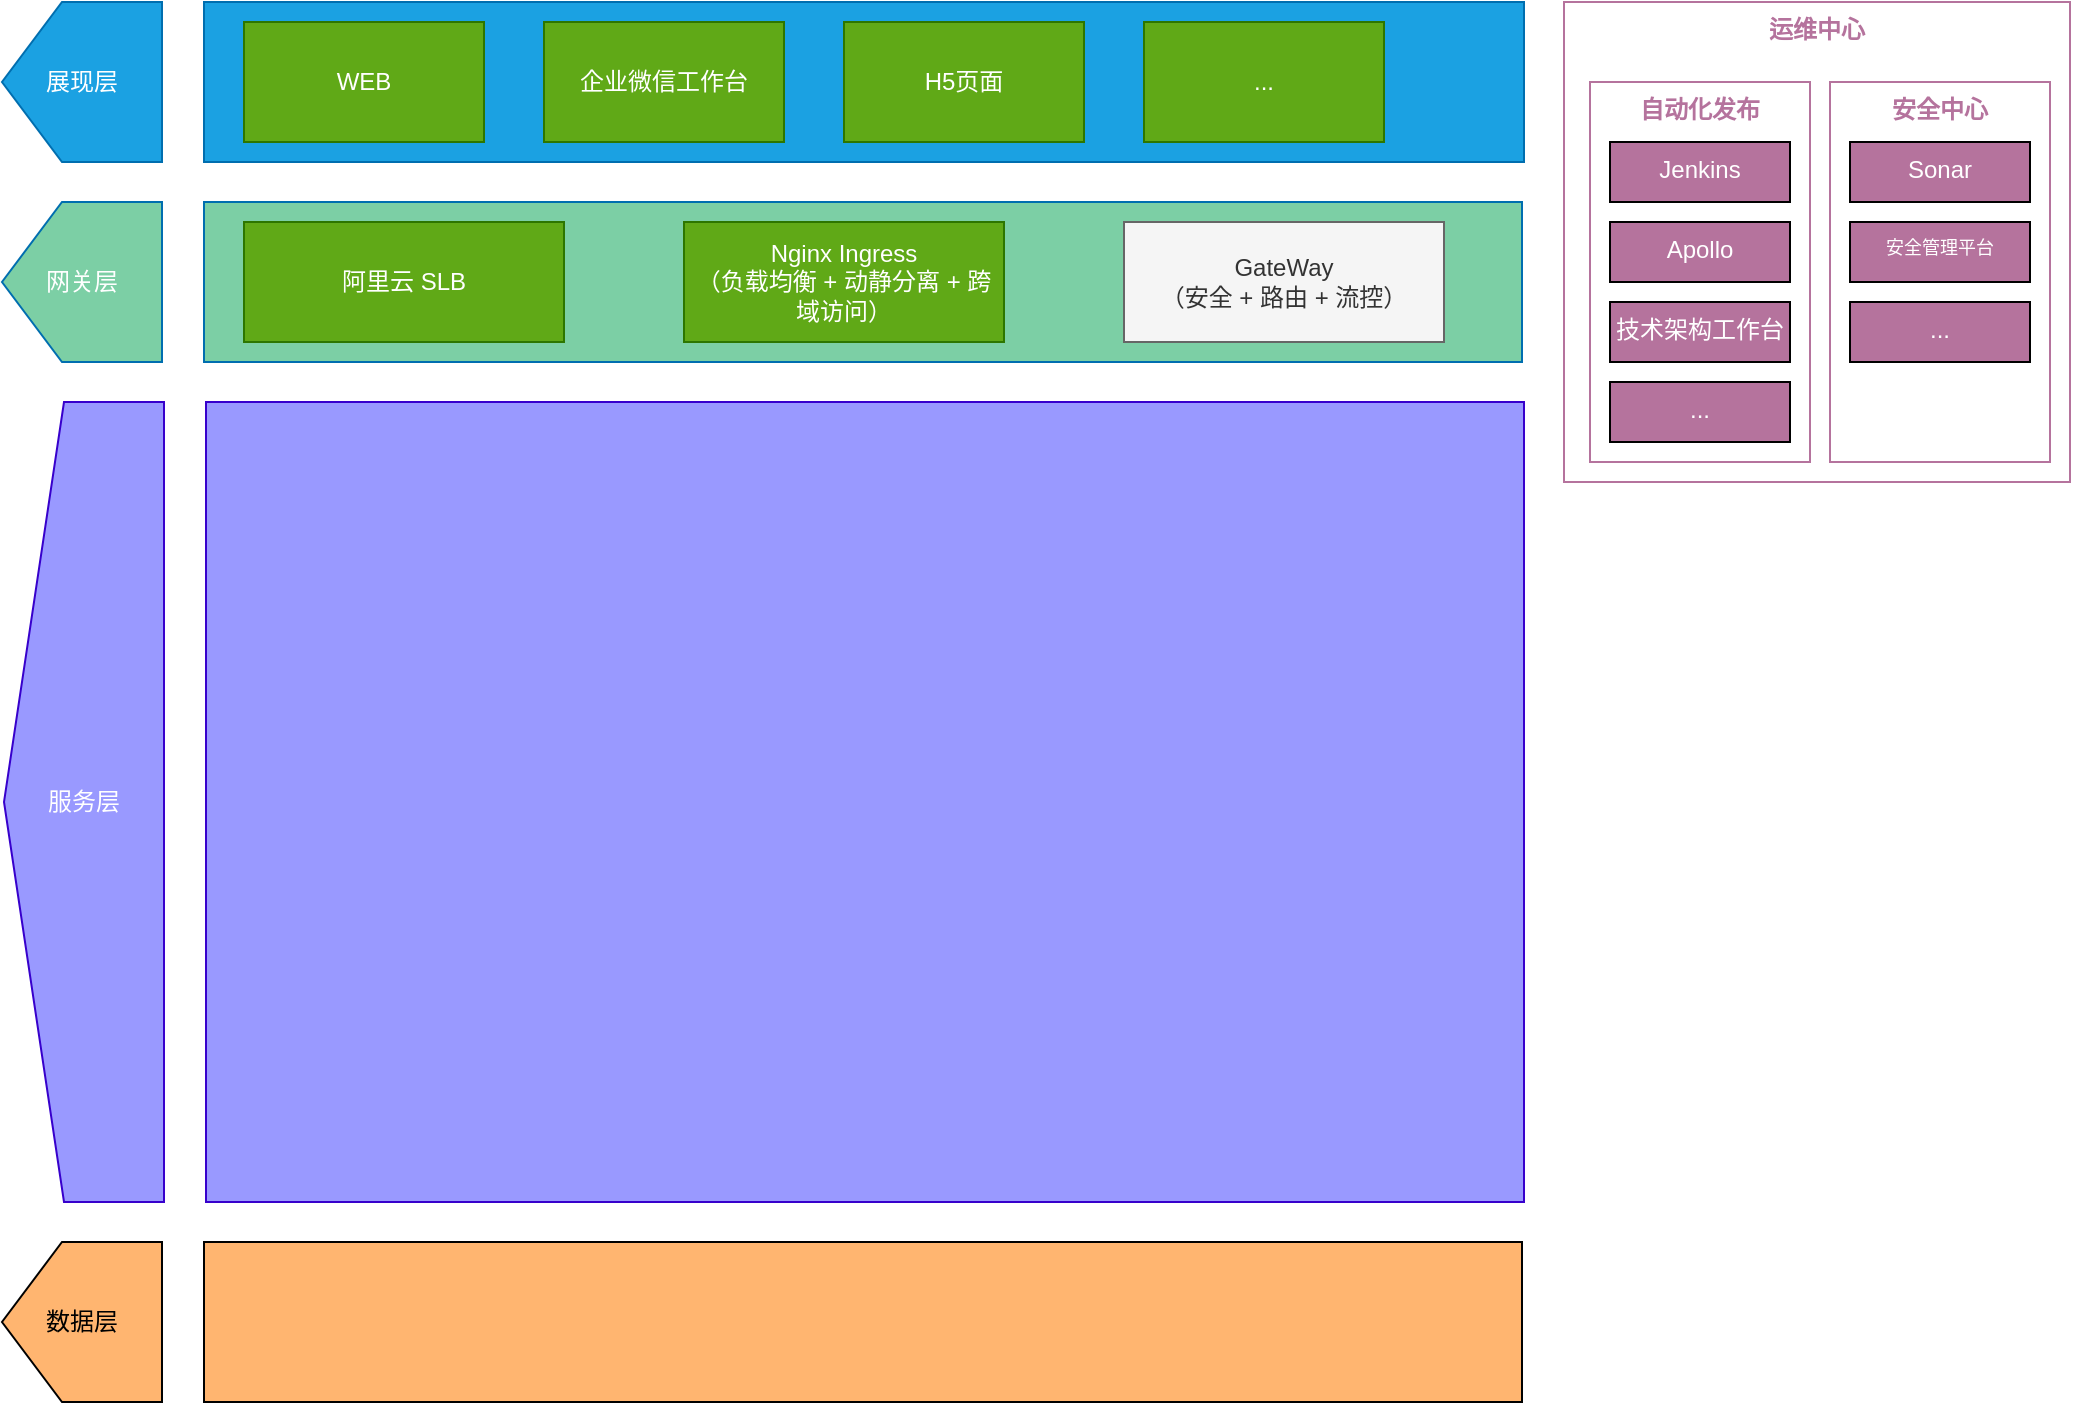 <mxfile version="15.2.9" type="github">
  <diagram id="JZD_DajndVED-Qe1OCt6" name="第 1 页">
    <mxGraphModel dx="1186" dy="764" grid="1" gridSize="10" guides="1" tooltips="1" connect="1" arrows="1" fold="1" page="1" pageScale="1" pageWidth="827" pageHeight="1169" math="0" shadow="0">
      <root>
        <mxCell id="0" />
        <mxCell id="1" parent="0" />
        <mxCell id="UUgmTdBtR0KIAPF4Jde4-1" value="" style="rounded=0;whiteSpace=wrap;html=1;align=left;verticalAlign=top;fillColor=#1ba1e2;strokeColor=#006EAF;fontColor=#ffffff;" vertex="1" parent="1">
          <mxGeometry x="140" y="40" width="660" height="80" as="geometry" />
        </mxCell>
        <mxCell id="UUgmTdBtR0KIAPF4Jde4-2" value="WEB" style="rounded=0;whiteSpace=wrap;html=1;align=center;verticalAlign=middle;fillColor=#60a917;strokeColor=#2D7600;fontColor=#ffffff;" vertex="1" parent="1">
          <mxGeometry x="160" y="50" width="120" height="60" as="geometry" />
        </mxCell>
        <mxCell id="UUgmTdBtR0KIAPF4Jde4-3" value="企业微信工作台" style="rounded=0;whiteSpace=wrap;html=1;align=center;verticalAlign=middle;fillColor=#60a917;strokeColor=#2D7600;fontColor=#ffffff;" vertex="1" parent="1">
          <mxGeometry x="310" y="50" width="120" height="60" as="geometry" />
        </mxCell>
        <mxCell id="UUgmTdBtR0KIAPF4Jde4-4" value="H5页面" style="rounded=0;whiteSpace=wrap;html=1;align=center;verticalAlign=middle;fillColor=#60a917;strokeColor=#2D7600;fontColor=#ffffff;" vertex="1" parent="1">
          <mxGeometry x="460" y="50" width="120" height="60" as="geometry" />
        </mxCell>
        <mxCell id="UUgmTdBtR0KIAPF4Jde4-5" value="展现层" style="shape=offPageConnector;whiteSpace=wrap;html=1;align=center;verticalAlign=middle;direction=south;fillColor=#1ba1e2;strokeColor=#006EAF;fontColor=#ffffff;" vertex="1" parent="1">
          <mxGeometry x="39" y="40" width="80" height="80" as="geometry" />
        </mxCell>
        <mxCell id="UUgmTdBtR0KIAPF4Jde4-6" value="" style="rounded=0;whiteSpace=wrap;html=1;align=left;verticalAlign=top;fillColor=#7CCFA5;strokeColor=#006EAF;fontColor=#ffffff;" vertex="1" parent="1">
          <mxGeometry x="140" y="140" width="659" height="80" as="geometry" />
        </mxCell>
        <mxCell id="UUgmTdBtR0KIAPF4Jde4-7" value="网关层" style="shape=offPageConnector;whiteSpace=wrap;html=1;align=center;verticalAlign=middle;direction=south;fillColor=#7CCFA5;strokeColor=#006EAF;fontColor=#ffffff;" vertex="1" parent="1">
          <mxGeometry x="39" y="140" width="80" height="80" as="geometry" />
        </mxCell>
        <mxCell id="UUgmTdBtR0KIAPF4Jde4-13" value="&lt;div&gt;Nginx Ingress&lt;/div&gt;&lt;div&gt;（负载均衡 + 动静分离 + 跨域访问）&lt;/div&gt;" style="rounded=0;whiteSpace=wrap;html=1;align=center;verticalAlign=middle;fillColor=#60a917;strokeColor=#2D7600;fontColor=#ffffff;" vertex="1" parent="1">
          <mxGeometry x="380" y="150" width="160" height="60" as="geometry" />
        </mxCell>
        <mxCell id="UUgmTdBtR0KIAPF4Jde4-15" value="" style="rounded=0;whiteSpace=wrap;html=1;align=left;verticalAlign=top;fillColor=#9999FF;strokeColor=#3700CC;fontColor=#ffffff;" vertex="1" parent="1">
          <mxGeometry x="141" y="240" width="659" height="400" as="geometry" />
        </mxCell>
        <mxCell id="UUgmTdBtR0KIAPF4Jde4-16" value="服务层" style="shape=offPageConnector;whiteSpace=wrap;html=1;align=center;verticalAlign=middle;direction=south;fillColor=#9999FF;strokeColor=#3700CC;fontColor=#ffffff;" vertex="1" parent="1">
          <mxGeometry x="40" y="240" width="80" height="400" as="geometry" />
        </mxCell>
        <mxCell id="UUgmTdBtR0KIAPF4Jde4-18" value="运维中心" style="rounded=0;whiteSpace=wrap;html=1;align=center;verticalAlign=top;direction=south;strokeColor=#B5739D;fontColor=#B5739D;fontStyle=1" vertex="1" parent="1">
          <mxGeometry x="820" y="40" width="253" height="240" as="geometry" />
        </mxCell>
        <mxCell id="UUgmTdBtR0KIAPF4Jde4-19" value="" style="rounded=0;whiteSpace=wrap;html=1;align=left;verticalAlign=top;fillColor=#FFB570;" vertex="1" parent="1">
          <mxGeometry x="140" y="660" width="659" height="80" as="geometry" />
        </mxCell>
        <mxCell id="UUgmTdBtR0KIAPF4Jde4-20" value="数据层" style="shape=offPageConnector;whiteSpace=wrap;html=1;align=center;verticalAlign=middle;direction=south;fillColor=#FFB570;" vertex="1" parent="1">
          <mxGeometry x="39" y="660" width="80" height="80" as="geometry" />
        </mxCell>
        <mxCell id="UUgmTdBtR0KIAPF4Jde4-22" value="..." style="rounded=0;whiteSpace=wrap;html=1;align=center;verticalAlign=middle;fillColor=#60a917;strokeColor=#2D7600;fontColor=#ffffff;" vertex="1" parent="1">
          <mxGeometry x="610" y="50" width="120" height="60" as="geometry" />
        </mxCell>
        <mxCell id="UUgmTdBtR0KIAPF4Jde4-24" value="&lt;div&gt;阿里云 SLB&lt;/div&gt;" style="rounded=0;whiteSpace=wrap;html=1;align=center;verticalAlign=middle;fillColor=#60a917;strokeColor=#2D7600;fontColor=#ffffff;" vertex="1" parent="1">
          <mxGeometry x="160" y="150" width="160" height="60" as="geometry" />
        </mxCell>
        <mxCell id="UUgmTdBtR0KIAPF4Jde4-25" value="&lt;div&gt;GateWay&lt;/div&gt;&lt;div&gt;（安全 + 路由 + 流控）&lt;/div&gt;" style="rounded=0;whiteSpace=wrap;html=1;align=center;verticalAlign=middle;fillColor=#f5f5f5;strokeColor=#666666;fontColor=#333333;" vertex="1" parent="1">
          <mxGeometry x="600" y="150" width="160" height="60" as="geometry" />
        </mxCell>
        <mxCell id="UUgmTdBtR0KIAPF4Jde4-26" value="自动化发布" style="rounded=0;whiteSpace=wrap;html=1;align=center;verticalAlign=top;direction=south;strokeColor=#B5739D;fontColor=#B5739D;fontStyle=1" vertex="1" parent="1">
          <mxGeometry x="833" y="80" width="110" height="190" as="geometry" />
        </mxCell>
        <mxCell id="UUgmTdBtR0KIAPF4Jde4-28" value="安全中心" style="rounded=0;whiteSpace=wrap;html=1;align=center;verticalAlign=top;direction=south;strokeColor=#B5739D;fontColor=#B5739D;fontStyle=1" vertex="1" parent="1">
          <mxGeometry x="953" y="80" width="110" height="190" as="geometry" />
        </mxCell>
        <mxCell id="UUgmTdBtR0KIAPF4Jde4-30" value="Jenkins" style="rounded=0;whiteSpace=wrap;html=1;fillColor=#B5739D;align=center;verticalAlign=top;fontColor=#FFFFFF;" vertex="1" parent="1">
          <mxGeometry x="843" y="110" width="90" height="30" as="geometry" />
        </mxCell>
        <mxCell id="UUgmTdBtR0KIAPF4Jde4-31" value="Apollo" style="rounded=0;whiteSpace=wrap;html=1;fillColor=#B5739D;align=center;verticalAlign=top;fontColor=#FFFFFF;" vertex="1" parent="1">
          <mxGeometry x="843" y="150" width="90" height="30" as="geometry" />
        </mxCell>
        <mxCell id="UUgmTdBtR0KIAPF4Jde4-32" value="..." style="rounded=0;whiteSpace=wrap;html=1;fillColor=#B5739D;align=center;verticalAlign=top;fontColor=#FFFFFF;" vertex="1" parent="1">
          <mxGeometry x="963" y="190" width="90" height="30" as="geometry" />
        </mxCell>
        <mxCell id="UUgmTdBtR0KIAPF4Jde4-33" value="技术架构工作台" style="rounded=0;whiteSpace=wrap;html=1;fillColor=#B5739D;align=center;verticalAlign=top;fontColor=#FFFFFF;" vertex="1" parent="1">
          <mxGeometry x="843" y="190" width="90" height="30" as="geometry" />
        </mxCell>
        <mxCell id="UUgmTdBtR0KIAPF4Jde4-34" value="Sonar" style="rounded=0;whiteSpace=wrap;html=1;fillColor=#B5739D;align=center;verticalAlign=top;fontColor=#FFFFFF;" vertex="1" parent="1">
          <mxGeometry x="963" y="110" width="90" height="30" as="geometry" />
        </mxCell>
        <mxCell id="UUgmTdBtR0KIAPF4Jde4-35" value="&lt;font style=&quot;font-size: 9px&quot;&gt;安全管理平台&lt;/font&gt;" style="rounded=0;whiteSpace=wrap;html=1;fillColor=#B5739D;align=center;verticalAlign=top;fontSize=10;fontColor=#FFFFFF;" vertex="1" parent="1">
          <mxGeometry x="963" y="150" width="90" height="30" as="geometry" />
        </mxCell>
        <mxCell id="UUgmTdBtR0KIAPF4Jde4-36" value="..." style="rounded=0;whiteSpace=wrap;html=1;fillColor=#B5739D;align=center;verticalAlign=top;fontColor=#FFFFFF;" vertex="1" parent="1">
          <mxGeometry x="843" y="230" width="90" height="30" as="geometry" />
        </mxCell>
      </root>
    </mxGraphModel>
  </diagram>
</mxfile>
